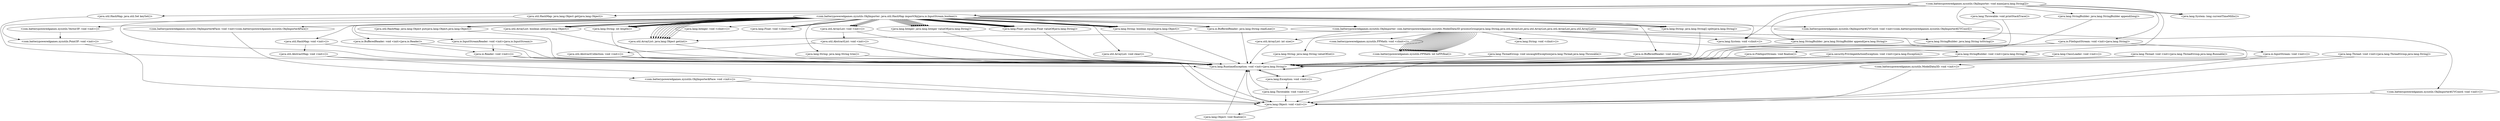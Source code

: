 digraph CallGraph {
"<com.batterypoweredgames.xyzutils.ObjImporter: void main(java.lang.String[])>" -> "<java.lang.System: void <clinit>()>";
"<com.batterypoweredgames.xyzutils.ObjImporter: void main(java.lang.String[])>" -> "<java.lang.StringBuilder: void <init>(java.lang.String)>";
"<com.batterypoweredgames.xyzutils.ObjImporter: void main(java.lang.String[])>" -> "<java.lang.System: long currentTimeMillis()>";
"<com.batterypoweredgames.xyzutils.ObjImporter: void main(java.lang.String[])>" -> "<com.batterypoweredgames.xyzutils.ObjImporter: java.util.HashMap importObj(java.io.InputStream,boolean)>";
"<com.batterypoweredgames.xyzutils.ObjImporter: void main(java.lang.String[])>" -> "<java.io.FileInputStream: void <init>(java.lang.String)>";
"<com.batterypoweredgames.xyzutils.ObjImporter: void main(java.lang.String[])>" -> "<java.lang.System: long currentTimeMillis()>";
"<java.lang.ThreadGroup: void uncaughtException(java.lang.Thread,java.lang.Throwable)>" -> "<java.lang.RuntimeException: void <init>(java.lang.String)>";
"<java.lang.ClassLoader: void <init>()>" -> "<java.lang.Object: void <init>()>";
"<java.lang.ClassLoader: void <init>()>" -> "<java.lang.RuntimeException: void <init>(java.lang.String)>";
"<java.security.PrivilegedActionException: void <init>(java.lang.Exception)>" -> "<java.lang.Exception: void <init>()>";
"<java.security.PrivilegedActionException: void <init>(java.lang.Exception)>" -> "<java.lang.RuntimeException: void <init>(java.lang.String)>";
"<java.lang.Thread: void <init>(java.lang.ThreadGroup,java.lang.Runnable)>" -> "<java.lang.Object: void <init>()>";
"<java.lang.Thread: void <init>(java.lang.ThreadGroup,java.lang.Runnable)>" -> "<java.lang.RuntimeException: void <init>(java.lang.String)>";
"<java.lang.Thread: void <init>(java.lang.ThreadGroup,java.lang.String)>" -> "<java.lang.Object: void <init>()>";
"<java.lang.Thread: void <init>(java.lang.ThreadGroup,java.lang.String)>" -> "<java.lang.RuntimeException: void <init>(java.lang.String)>";
"<java.lang.StringBuilder: void <init>(java.lang.String)>" -> "<java.lang.Object: void <init>()>";
"<java.lang.StringBuilder: void <init>(java.lang.String)>" -> "<java.lang.RuntimeException: void <init>(java.lang.String)>";
"<com.batterypoweredgames.xyzutils.ObjImporter: java.util.HashMap importObj(java.io.InputStream,boolean)>" -> "<java.lang.System: void <clinit>()>";
"<com.batterypoweredgames.xyzutils.ObjImporter: java.util.HashMap importObj(java.io.InputStream,boolean)>" -> "<java.lang.Integer: java.lang.Integer valueOf(java.lang.String)>";
"<com.batterypoweredgames.xyzutils.ObjImporter: java.util.HashMap importObj(java.io.InputStream,boolean)>" -> "<java.lang.Integer: java.lang.Integer valueOf(java.lang.String)>";
"<com.batterypoweredgames.xyzutils.ObjImporter: java.util.HashMap importObj(java.io.InputStream,boolean)>" -> "<java.lang.Integer: java.lang.Integer valueOf(java.lang.String)>";
"<com.batterypoweredgames.xyzutils.ObjImporter: java.util.HashMap importObj(java.io.InputStream,boolean)>" -> "<java.lang.Integer: java.lang.Integer valueOf(java.lang.String)>";
"<com.batterypoweredgames.xyzutils.ObjImporter: java.util.HashMap importObj(java.io.InputStream,boolean)>" -> "<java.lang.Integer: java.lang.Integer valueOf(java.lang.String)>";
"<com.batterypoweredgames.xyzutils.ObjImporter: java.util.HashMap importObj(java.io.InputStream,boolean)>" -> "<java.lang.Integer: java.lang.Integer valueOf(java.lang.String)>";
"<com.batterypoweredgames.xyzutils.ObjImporter: java.util.HashMap importObj(java.io.InputStream,boolean)>" -> "<java.lang.Integer: java.lang.Integer valueOf(java.lang.String)>";
"<com.batterypoweredgames.xyzutils.ObjImporter: java.util.HashMap importObj(java.io.InputStream,boolean)>" -> "<java.lang.Integer: java.lang.Integer valueOf(java.lang.String)>";
"<com.batterypoweredgames.xyzutils.ObjImporter: java.util.HashMap importObj(java.io.InputStream,boolean)>" -> "<java.lang.Integer: java.lang.Integer valueOf(java.lang.String)>";
"<com.batterypoweredgames.xyzutils.ObjImporter: java.util.HashMap importObj(java.io.InputStream,boolean)>" -> "<com.batterypoweredgames.xyzutils.ObjImporter$Face: void <init>(com.batterypoweredgames.xyzutils.ObjImporter$Face)>";
"<com.batterypoweredgames.xyzutils.ObjImporter: java.util.HashMap importObj(java.io.InputStream,boolean)>" -> "<com.batterypoweredgames.xyzutils.ObjImporter: com.batterypoweredgames.xyzutils.ModelData3D processGroup(java.lang.String,java.util.ArrayList,java.util.ArrayList,java.util.ArrayList,java.util.ArrayList)>";
"<com.batterypoweredgames.xyzutils.ObjImporter: java.util.HashMap importObj(java.io.InputStream,boolean)>" -> "<java.lang.Float: java.lang.Float valueOf(java.lang.String)>";
"<com.batterypoweredgames.xyzutils.ObjImporter: java.util.HashMap importObj(java.io.InputStream,boolean)>" -> "<java.lang.Float: java.lang.Float valueOf(java.lang.String)>";
"<com.batterypoweredgames.xyzutils.ObjImporter: java.util.HashMap importObj(java.io.InputStream,boolean)>" -> "<java.lang.Float: java.lang.Float valueOf(java.lang.String)>";
"<com.batterypoweredgames.xyzutils.ObjImporter: java.util.HashMap importObj(java.io.InputStream,boolean)>" -> "<com.batterypoweredgames.xyzutils.Vector3F: void <init>()>";
"<com.batterypoweredgames.xyzutils.ObjImporter: java.util.HashMap importObj(java.io.InputStream,boolean)>" -> "<java.lang.Float: java.lang.Float valueOf(java.lang.String)>";
"<com.batterypoweredgames.xyzutils.ObjImporter: java.util.HashMap importObj(java.io.InputStream,boolean)>" -> "<java.lang.Float: java.lang.Float valueOf(java.lang.String)>";
"<com.batterypoweredgames.xyzutils.ObjImporter: java.util.HashMap importObj(java.io.InputStream,boolean)>" -> "<com.batterypoweredgames.xyzutils.ObjImporter$UVCoord: void <init>(com.batterypoweredgames.xyzutils.ObjImporter$UVCoord)>";
"<com.batterypoweredgames.xyzutils.ObjImporter: java.util.HashMap importObj(java.io.InputStream,boolean)>" -> "<java.lang.Float: java.lang.Float valueOf(java.lang.String)>";
"<com.batterypoweredgames.xyzutils.ObjImporter: java.util.HashMap importObj(java.io.InputStream,boolean)>" -> "<java.lang.Float: java.lang.Float valueOf(java.lang.String)>";
"<com.batterypoweredgames.xyzutils.ObjImporter: java.util.HashMap importObj(java.io.InputStream,boolean)>" -> "<java.lang.Float: java.lang.Float valueOf(java.lang.String)>";
"<com.batterypoweredgames.xyzutils.ObjImporter: java.util.HashMap importObj(java.io.InputStream,boolean)>" -> "<com.batterypoweredgames.xyzutils.Point3F: void <init>()>";
"<com.batterypoweredgames.xyzutils.ObjImporter: java.util.HashMap importObj(java.io.InputStream,boolean)>" -> "<com.batterypoweredgames.xyzutils.ObjImporter: com.batterypoweredgames.xyzutils.ModelData3D processGroup(java.lang.String,java.util.ArrayList,java.util.ArrayList,java.util.ArrayList,java.util.ArrayList)>";
"<com.batterypoweredgames.xyzutils.ObjImporter: java.util.HashMap importObj(java.io.InputStream,boolean)>" -> "<java.io.BufferedReader: void <init>(java.io.Reader)>";
"<com.batterypoweredgames.xyzutils.ObjImporter: java.util.HashMap importObj(java.io.InputStream,boolean)>" -> "<java.io.InputStreamReader: void <init>(java.io.InputStream)>";
"<com.batterypoweredgames.xyzutils.ObjImporter: java.util.HashMap importObj(java.io.InputStream,boolean)>" -> "<java.util.HashMap: void <init>()>";
"<com.batterypoweredgames.xyzutils.ObjImporter: java.util.HashMap importObj(java.io.InputStream,boolean)>" -> "<java.util.ArrayList: void <init>()>";
"<com.batterypoweredgames.xyzutils.ObjImporter: java.util.HashMap importObj(java.io.InputStream,boolean)>" -> "<java.util.ArrayList: void <init>()>";
"<com.batterypoweredgames.xyzutils.ObjImporter: java.util.HashMap importObj(java.io.InputStream,boolean)>" -> "<java.util.ArrayList: void <init>()>";
"<com.batterypoweredgames.xyzutils.ObjImporter: java.util.HashMap importObj(java.io.InputStream,boolean)>" -> "<java.util.ArrayList: void <init>()>";
"<com.batterypoweredgames.xyzutils.ObjImporter: java.util.HashMap importObj(java.io.InputStream,boolean)>" -> "<java.lang.Integer: void <clinit>()>";
"<com.batterypoweredgames.xyzutils.ObjImporter: java.util.HashMap importObj(java.io.InputStream,boolean)>" -> "<java.lang.Float: void <clinit>()>";
"<com.batterypoweredgames.xyzutils.ObjImporter: java.util.HashMap importObj(java.io.InputStream,boolean)>" -> "<java.lang.Float: void <clinit>()>";
"<com.batterypoweredgames.xyzutils.ObjImporter: java.util.HashMap importObj(java.io.InputStream,boolean)>" -> "<java.lang.Float: void <clinit>()>";
"<java.io.FileInputStream: void <init>(java.lang.String)>" -> "<java.io.FileInputStream: void finalize()>";
"<java.io.FileInputStream: void <init>(java.lang.String)>" -> "<java.lang.RuntimeException: void <init>(java.lang.String)>";
"<java.io.FileInputStream: void <init>(java.lang.String)>" -> "<java.io.InputStream: void <init>()>";
"<java.lang.RuntimeException: void <init>(java.lang.String)>" -> "<java.lang.Exception: void <init>()>";
"<java.lang.RuntimeException: void <init>(java.lang.String)>" -> "<java.lang.RuntimeException: void <init>(java.lang.String)>";
"<java.lang.Object: void <init>()>" -> "<java.lang.Object: void finalize()>";
"<java.lang.Object: void <init>()>" -> "<java.lang.RuntimeException: void <init>(java.lang.String)>";
"<java.lang.Exception: void <init>()>" -> "<java.lang.Throwable: void <init>()>";
"<java.lang.Exception: void <init>()>" -> "<java.lang.RuntimeException: void <init>(java.lang.String)>";
"<java.lang.Integer: java.lang.Integer valueOf(java.lang.String)>" -> "<java.lang.RuntimeException: void <init>(java.lang.String)>";
"<com.batterypoweredgames.xyzutils.ObjImporter$Face: void <init>(com.batterypoweredgames.xyzutils.ObjImporter$Face)>" -> "<com.batterypoweredgames.xyzutils.ObjImporter$Face: void <init>()>";
"<com.batterypoweredgames.xyzutils.ObjImporter: com.batterypoweredgames.xyzutils.ModelData3D processGroup(java.lang.String,java.util.ArrayList,java.util.ArrayList,java.util.ArrayList,java.util.ArrayList)>" -> "<java.lang.System: void <clinit>()>";
"<com.batterypoweredgames.xyzutils.ObjImporter: com.batterypoweredgames.xyzutils.ModelData3D processGroup(java.lang.String,java.util.ArrayList,java.util.ArrayList,java.util.ArrayList,java.util.ArrayList)>" -> "<com.batterypoweredgames.xyzutils.FPMath: int toFP(float)>";
"<com.batterypoweredgames.xyzutils.ObjImporter: com.batterypoweredgames.xyzutils.ModelData3D processGroup(java.lang.String,java.util.ArrayList,java.util.ArrayList,java.util.ArrayList,java.util.ArrayList)>" -> "<com.batterypoweredgames.xyzutils.FPMath: int toFP(float)>";
"<com.batterypoweredgames.xyzutils.ObjImporter: com.batterypoweredgames.xyzutils.ModelData3D processGroup(java.lang.String,java.util.ArrayList,java.util.ArrayList,java.util.ArrayList,java.util.ArrayList)>" -> "<com.batterypoweredgames.xyzutils.FPMath: int toFP(float)>";
"<com.batterypoweredgames.xyzutils.ObjImporter: com.batterypoweredgames.xyzutils.ModelData3D processGroup(java.lang.String,java.util.ArrayList,java.util.ArrayList,java.util.ArrayList,java.util.ArrayList)>" -> "<com.batterypoweredgames.xyzutils.FPMath: int toFP(float)>";
"<com.batterypoweredgames.xyzutils.ObjImporter: com.batterypoweredgames.xyzutils.ModelData3D processGroup(java.lang.String,java.util.ArrayList,java.util.ArrayList,java.util.ArrayList,java.util.ArrayList)>" -> "<com.batterypoweredgames.xyzutils.FPMath: int toFP(float)>";
"<com.batterypoweredgames.xyzutils.ObjImporter: com.batterypoweredgames.xyzutils.ModelData3D processGroup(java.lang.String,java.util.ArrayList,java.util.ArrayList,java.util.ArrayList,java.util.ArrayList)>" -> "<com.batterypoweredgames.xyzutils.FPMath: int toFP(float)>";
"<com.batterypoweredgames.xyzutils.ObjImporter: com.batterypoweredgames.xyzutils.ModelData3D processGroup(java.lang.String,java.util.ArrayList,java.util.ArrayList,java.util.ArrayList,java.util.ArrayList)>" -> "<com.batterypoweredgames.xyzutils.FPMath: int toFP(float)>";
"<com.batterypoweredgames.xyzutils.ObjImporter: com.batterypoweredgames.xyzutils.ModelData3D processGroup(java.lang.String,java.util.ArrayList,java.util.ArrayList,java.util.ArrayList,java.util.ArrayList)>" -> "<com.batterypoweredgames.xyzutils.FPMath: int toFP(float)>";
"<com.batterypoweredgames.xyzutils.ObjImporter: com.batterypoweredgames.xyzutils.ModelData3D processGroup(java.lang.String,java.util.ArrayList,java.util.ArrayList,java.util.ArrayList,java.util.ArrayList)>" -> "<com.batterypoweredgames.xyzutils.FPMath: int toFP(float)>";
"<com.batterypoweredgames.xyzutils.ObjImporter: com.batterypoweredgames.xyzutils.ModelData3D processGroup(java.lang.String,java.util.ArrayList,java.util.ArrayList,java.util.ArrayList,java.util.ArrayList)>" -> "<com.batterypoweredgames.xyzutils.FPMath: int toFP(float)>";
"<com.batterypoweredgames.xyzutils.ObjImporter: com.batterypoweredgames.xyzutils.ModelData3D processGroup(java.lang.String,java.util.ArrayList,java.util.ArrayList,java.util.ArrayList,java.util.ArrayList)>" -> "<com.batterypoweredgames.xyzutils.FPMath: int toFP(float)>";
"<com.batterypoweredgames.xyzutils.ObjImporter: com.batterypoweredgames.xyzutils.ModelData3D processGroup(java.lang.String,java.util.ArrayList,java.util.ArrayList,java.util.ArrayList,java.util.ArrayList)>" -> "<com.batterypoweredgames.xyzutils.FPMath: int toFP(float)>";
"<com.batterypoweredgames.xyzutils.ObjImporter: com.batterypoweredgames.xyzutils.ModelData3D processGroup(java.lang.String,java.util.ArrayList,java.util.ArrayList,java.util.ArrayList,java.util.ArrayList)>" -> "<com.batterypoweredgames.xyzutils.FPMath: int toFP(float)>";
"<com.batterypoweredgames.xyzutils.ObjImporter: com.batterypoweredgames.xyzutils.ModelData3D processGroup(java.lang.String,java.util.ArrayList,java.util.ArrayList,java.util.ArrayList,java.util.ArrayList)>" -> "<com.batterypoweredgames.xyzutils.FPMath: int toFP(float)>";
"<com.batterypoweredgames.xyzutils.ObjImporter: com.batterypoweredgames.xyzutils.ModelData3D processGroup(java.lang.String,java.util.ArrayList,java.util.ArrayList,java.util.ArrayList,java.util.ArrayList)>" -> "<com.batterypoweredgames.xyzutils.FPMath: int toFP(float)>";
"<com.batterypoweredgames.xyzutils.ObjImporter: com.batterypoweredgames.xyzutils.ModelData3D processGroup(java.lang.String,java.util.ArrayList,java.util.ArrayList,java.util.ArrayList,java.util.ArrayList)>" -> "<com.batterypoweredgames.xyzutils.FPMath: int toFP(float)>";
"<com.batterypoweredgames.xyzutils.ObjImporter: com.batterypoweredgames.xyzutils.ModelData3D processGroup(java.lang.String,java.util.ArrayList,java.util.ArrayList,java.util.ArrayList,java.util.ArrayList)>" -> "<com.batterypoweredgames.xyzutils.FPMath: int toFP(float)>";
"<com.batterypoweredgames.xyzutils.ObjImporter: com.batterypoweredgames.xyzutils.ModelData3D processGroup(java.lang.String,java.util.ArrayList,java.util.ArrayList,java.util.ArrayList,java.util.ArrayList)>" -> "<com.batterypoweredgames.xyzutils.FPMath: int toFP(float)>";
"<com.batterypoweredgames.xyzutils.ObjImporter: com.batterypoweredgames.xyzutils.ModelData3D processGroup(java.lang.String,java.util.ArrayList,java.util.ArrayList,java.util.ArrayList,java.util.ArrayList)>" -> "<com.batterypoweredgames.xyzutils.FPMath: int toFP(float)>";
"<com.batterypoweredgames.xyzutils.ObjImporter: com.batterypoweredgames.xyzutils.ModelData3D processGroup(java.lang.String,java.util.ArrayList,java.util.ArrayList,java.util.ArrayList,java.util.ArrayList)>" -> "<com.batterypoweredgames.xyzutils.FPMath: int toFP(float)>";
"<com.batterypoweredgames.xyzutils.ObjImporter: com.batterypoweredgames.xyzutils.ModelData3D processGroup(java.lang.String,java.util.ArrayList,java.util.ArrayList,java.util.ArrayList,java.util.ArrayList)>" -> "<com.batterypoweredgames.xyzutils.FPMath: int toFP(float)>";
"<com.batterypoweredgames.xyzutils.ObjImporter: com.batterypoweredgames.xyzutils.ModelData3D processGroup(java.lang.String,java.util.ArrayList,java.util.ArrayList,java.util.ArrayList,java.util.ArrayList)>" -> "<com.batterypoweredgames.xyzutils.FPMath: int toFP(float)>";
"<com.batterypoweredgames.xyzutils.ObjImporter: com.batterypoweredgames.xyzutils.ModelData3D processGroup(java.lang.String,java.util.ArrayList,java.util.ArrayList,java.util.ArrayList,java.util.ArrayList)>" -> "<com.batterypoweredgames.xyzutils.FPMath: int toFP(float)>";
"<com.batterypoweredgames.xyzutils.ObjImporter: com.batterypoweredgames.xyzutils.ModelData3D processGroup(java.lang.String,java.util.ArrayList,java.util.ArrayList,java.util.ArrayList,java.util.ArrayList)>" -> "<com.batterypoweredgames.xyzutils.FPMath: int toFP(float)>";
"<com.batterypoweredgames.xyzutils.ObjImporter: com.batterypoweredgames.xyzutils.ModelData3D processGroup(java.lang.String,java.util.ArrayList,java.util.ArrayList,java.util.ArrayList,java.util.ArrayList)>" -> "<java.lang.StringBuilder: void <init>(java.lang.String)>";
"<com.batterypoweredgames.xyzutils.ObjImporter: com.batterypoweredgames.xyzutils.ModelData3D processGroup(java.lang.String,java.util.ArrayList,java.util.ArrayList,java.util.ArrayList,java.util.ArrayList)>" -> "<java.lang.String: java.lang.String valueOf(int)>";
"<com.batterypoweredgames.xyzutils.ObjImporter: com.batterypoweredgames.xyzutils.ModelData3D processGroup(java.lang.String,java.util.ArrayList,java.util.ArrayList,java.util.ArrayList,java.util.ArrayList)>" -> "<com.batterypoweredgames.xyzutils.ModelData3D: void <init>()>";
"<com.batterypoweredgames.xyzutils.ObjImporter: com.batterypoweredgames.xyzutils.ModelData3D processGroup(java.lang.String,java.util.ArrayList,java.util.ArrayList,java.util.ArrayList,java.util.ArrayList)>" -> "<com.batterypoweredgames.xyzutils.FPMath: void <clinit>()>";
"<com.batterypoweredgames.xyzutils.ObjImporter: com.batterypoweredgames.xyzutils.ModelData3D processGroup(java.lang.String,java.util.ArrayList,java.util.ArrayList,java.util.ArrayList,java.util.ArrayList)>" -> "<java.lang.String: void <clinit>()>";
"<java.lang.Float: java.lang.Float valueOf(java.lang.String)>" -> "<java.lang.RuntimeException: void <init>(java.lang.String)>";
"<com.batterypoweredgames.xyzutils.Vector3F: void <init>()>" -> "<com.batterypoweredgames.xyzutils.Point3F: void <init>()>";
"<com.batterypoweredgames.xyzutils.ObjImporter$UVCoord: void <init>(com.batterypoweredgames.xyzutils.ObjImporter$UVCoord)>" -> "<com.batterypoweredgames.xyzutils.ObjImporter$UVCoord: void <init>()>";
"<com.batterypoweredgames.xyzutils.Point3F: void <init>()>" -> "<java.lang.Object: void <init>()>";
"<java.io.BufferedReader: void <init>(java.io.Reader)>" -> "<java.io.Reader: void <init>()>";
"<java.io.BufferedReader: void <init>(java.io.Reader)>" -> "<java.lang.RuntimeException: void <init>(java.lang.String)>";
"<java.io.InputStreamReader: void <init>(java.io.InputStream)>" -> "<java.io.Reader: void <init>()>";
"<java.io.InputStreamReader: void <init>(java.io.InputStream)>" -> "<java.lang.RuntimeException: void <init>(java.lang.String)>";
"<java.util.HashMap: void <init>()>" -> "<java.util.AbstractMap: void <init>()>";
"<java.util.HashMap: void <init>()>" -> "<java.lang.RuntimeException: void <init>(java.lang.String)>";
"<java.util.ArrayList: void <init>()>" -> "<java.util.AbstractList: void <init>()>";
"<java.util.ArrayList: void <init>()>" -> "<java.lang.RuntimeException: void <init>(java.lang.String)>";
"<java.io.FileInputStream: void finalize()>" -> "<java.lang.RuntimeException: void <init>(java.lang.String)>";
"<java.io.InputStream: void <init>()>" -> "<java.lang.Object: void <init>()>";
"<java.io.InputStream: void <init>()>" -> "<java.lang.RuntimeException: void <init>(java.lang.String)>";
"<java.lang.Object: void finalize()>" -> "<java.lang.RuntimeException: void <init>(java.lang.String)>";
"<java.lang.Throwable: void <init>()>" -> "<java.lang.Object: void <init>()>";
"<java.lang.Throwable: void <init>()>" -> "<java.lang.RuntimeException: void <init>(java.lang.String)>";
"<com.batterypoweredgames.xyzutils.ObjImporter$Face: void <init>()>" -> "<java.lang.Object: void <init>()>";
"<java.lang.String: java.lang.String valueOf(int)>" -> "<java.lang.RuntimeException: void <init>(java.lang.String)>";
"<com.batterypoweredgames.xyzutils.ModelData3D: void <init>()>" -> "<java.lang.Object: void <init>()>";
"<com.batterypoweredgames.xyzutils.FPMath: void <clinit>()>" -> "<com.batterypoweredgames.xyzutils.FPMath: int toFP(float)>";
"<com.batterypoweredgames.xyzutils.ObjImporter$UVCoord: void <init>()>" -> "<java.lang.Object: void <init>()>";
"<java.io.Reader: void <init>()>" -> "<java.lang.Object: void <init>()>";
"<java.io.Reader: void <init>()>" -> "<java.lang.RuntimeException: void <init>(java.lang.String)>";
"<java.util.AbstractMap: void <init>()>" -> "<java.lang.Object: void <init>()>";
"<java.util.AbstractMap: void <init>()>" -> "<java.lang.RuntimeException: void <init>(java.lang.String)>";
"<java.util.AbstractList: void <init>()>" -> "<java.util.AbstractCollection: void <init>()>";
"<java.util.AbstractList: void <init>()>" -> "<java.lang.RuntimeException: void <init>(java.lang.String)>";
"<java.util.AbstractCollection: void <init>()>" -> "<java.lang.Object: void <init>()>";
"<java.util.AbstractCollection: void <init>()>" -> "<java.lang.RuntimeException: void <init>(java.lang.String)>";
"<com.batterypoweredgames.xyzutils.ObjImporter: com.batterypoweredgames.xyzutils.ModelData3D processGroup(java.lang.String,java.util.ArrayList,java.util.ArrayList,java.util.ArrayList,java.util.ArrayList)>" -> "<java.lang.StringBuilder: java.lang.StringBuilder append(java.lang.String)>";
"<com.batterypoweredgames.xyzutils.ObjImporter: com.batterypoweredgames.xyzutils.ModelData3D processGroup(java.lang.String,java.util.ArrayList,java.util.ArrayList,java.util.ArrayList,java.util.ArrayList)>" -> "<java.lang.StringBuilder: java.lang.String toString()>";
"<java.lang.StringBuilder: java.lang.StringBuilder append(java.lang.String)>" -> "<java.lang.RuntimeException: void <init>(java.lang.String)>";
"<java.lang.StringBuilder: java.lang.String toString()>" -> "<java.lang.RuntimeException: void <init>(java.lang.String)>";
"<com.batterypoweredgames.xyzutils.ObjImporter: java.util.HashMap importObj(java.io.InputStream,boolean)>" -> "<java.lang.String: java.lang.String[] split(java.lang.String)>";
"<com.batterypoweredgames.xyzutils.ObjImporter: java.util.HashMap importObj(java.io.InputStream,boolean)>" -> "<java.lang.String: boolean equals(java.lang.Object)>";
"<com.batterypoweredgames.xyzutils.ObjImporter: java.util.HashMap importObj(java.io.InputStream,boolean)>" -> "<java.lang.String: boolean equals(java.lang.Object)>";
"<com.batterypoweredgames.xyzutils.ObjImporter: java.util.HashMap importObj(java.io.InputStream,boolean)>" -> "<java.lang.String: boolean equals(java.lang.Object)>";
"<com.batterypoweredgames.xyzutils.ObjImporter: java.util.HashMap importObj(java.io.InputStream,boolean)>" -> "<java.lang.String: boolean equals(java.lang.Object)>";
"<com.batterypoweredgames.xyzutils.ObjImporter: java.util.HashMap importObj(java.io.InputStream,boolean)>" -> "<java.lang.String: boolean equals(java.lang.Object)>";
"<com.batterypoweredgames.xyzutils.ObjImporter: java.util.HashMap importObj(java.io.InputStream,boolean)>" -> "<java.lang.String: boolean equals(java.lang.Object)>";
"<com.batterypoweredgames.xyzutils.ObjImporter: java.util.HashMap importObj(java.io.InputStream,boolean)>" -> "<java.lang.String: java.lang.String[] split(java.lang.String)>";
"<com.batterypoweredgames.xyzutils.ObjImporter: java.util.HashMap importObj(java.io.InputStream,boolean)>" -> "<java.lang.String: int length()>";
"<com.batterypoweredgames.xyzutils.ObjImporter: java.util.HashMap importObj(java.io.InputStream,boolean)>" -> "<java.lang.String: int length()>";
"<com.batterypoweredgames.xyzutils.ObjImporter: java.util.HashMap importObj(java.io.InputStream,boolean)>" -> "<java.lang.String: java.lang.String[] split(java.lang.String)>";
"<com.batterypoweredgames.xyzutils.ObjImporter: java.util.HashMap importObj(java.io.InputStream,boolean)>" -> "<java.lang.String: int length()>";
"<com.batterypoweredgames.xyzutils.ObjImporter: java.util.HashMap importObj(java.io.InputStream,boolean)>" -> "<java.lang.String: int length()>";
"<com.batterypoweredgames.xyzutils.ObjImporter: java.util.HashMap importObj(java.io.InputStream,boolean)>" -> "<java.lang.String: java.lang.String[] split(java.lang.String)>";
"<com.batterypoweredgames.xyzutils.ObjImporter: java.util.HashMap importObj(java.io.InputStream,boolean)>" -> "<java.lang.String: int length()>";
"<com.batterypoweredgames.xyzutils.ObjImporter: java.util.HashMap importObj(java.io.InputStream,boolean)>" -> "<java.lang.String: int length()>";
"<java.lang.String: java.lang.String[] split(java.lang.String)>" -> "<java.lang.RuntimeException: void <init>(java.lang.String)>";
"<java.lang.String: boolean equals(java.lang.Object)>" -> "<java.lang.RuntimeException: void <init>(java.lang.String)>";
"<java.lang.String: int length()>" -> "<java.lang.RuntimeException: void <init>(java.lang.String)>";
"<com.batterypoweredgames.xyzutils.ObjImporter: java.util.HashMap importObj(java.io.InputStream,boolean)>" -> "<java.lang.String: java.lang.String trim()>";
"<java.lang.String: java.lang.String trim()>" -> "<java.lang.RuntimeException: void <init>(java.lang.String)>";
"<com.batterypoweredgames.xyzutils.ObjImporter: java.util.HashMap importObj(java.io.InputStream,boolean)>" -> "<java.io.BufferedReader: java.lang.String readLine()>";
"<com.batterypoweredgames.xyzutils.ObjImporter: java.util.HashMap importObj(java.io.InputStream,boolean)>" -> "<java.io.BufferedReader: void close()>";
"<com.batterypoweredgames.xyzutils.ObjImporter: java.util.HashMap importObj(java.io.InputStream,boolean)>" -> "<java.io.BufferedReader: java.lang.String readLine()>";
"<java.io.BufferedReader: java.lang.String readLine()>" -> "<java.lang.RuntimeException: void <init>(java.lang.String)>";
"<java.io.BufferedReader: void close()>" -> "<java.lang.RuntimeException: void <init>(java.lang.String)>";
"<com.batterypoweredgames.xyzutils.ObjImporter: java.util.HashMap importObj(java.io.InputStream,boolean)>" -> "<java.util.HashMap: java.lang.Object put(java.lang.Object,java.lang.Object)>";
"<com.batterypoweredgames.xyzutils.ObjImporter: java.util.HashMap importObj(java.io.InputStream,boolean)>" -> "<java.util.HashMap: java.lang.Object put(java.lang.Object,java.lang.Object)>";
"<java.util.HashMap: java.lang.Object put(java.lang.Object,java.lang.Object)>" -> "<java.lang.RuntimeException: void <init>(java.lang.String)>";
"<com.batterypoweredgames.xyzutils.ObjImporter: java.util.HashMap importObj(java.io.InputStream,boolean)>" -> "<java.util.ArrayList: void clear()>";
"<com.batterypoweredgames.xyzutils.ObjImporter: java.util.HashMap importObj(java.io.InputStream,boolean)>" -> "<java.util.ArrayList: boolean add(java.lang.Object)>";
"<java.util.ArrayList: void clear()>" -> "<java.lang.RuntimeException: void <init>(java.lang.String)>";
"<java.util.ArrayList: boolean add(java.lang.Object)>" -> "<java.lang.RuntimeException: void <init>(java.lang.String)>";
"<com.batterypoweredgames.xyzutils.ObjImporter: com.batterypoweredgames.xyzutils.ModelData3D processGroup(java.lang.String,java.util.ArrayList,java.util.ArrayList,java.util.ArrayList,java.util.ArrayList)>" -> "<java.util.ArrayList: int size()>";
"<com.batterypoweredgames.xyzutils.ObjImporter: com.batterypoweredgames.xyzutils.ModelData3D processGroup(java.lang.String,java.util.ArrayList,java.util.ArrayList,java.util.ArrayList,java.util.ArrayList)>" -> "<java.util.ArrayList: java.lang.Object get(int)>";
"<java.util.ArrayList: int size()>" -> "<java.lang.RuntimeException: void <init>(java.lang.String)>";
"<java.util.ArrayList: java.lang.Object get(int)>" -> "<java.lang.RuntimeException: void <init>(java.lang.String)>";
"<com.batterypoweredgames.xyzutils.ObjImporter: java.util.HashMap importObj(java.io.InputStream,boolean)>" -> "<java.util.ArrayList: boolean add(java.lang.Object)>";
"<com.batterypoweredgames.xyzutils.ObjImporter: java.util.HashMap importObj(java.io.InputStream,boolean)>" -> "<java.util.ArrayList: java.lang.Object get(int)>";
"<com.batterypoweredgames.xyzutils.ObjImporter: java.util.HashMap importObj(java.io.InputStream,boolean)>" -> "<java.util.ArrayList: java.lang.Object get(int)>";
"<com.batterypoweredgames.xyzutils.ObjImporter: java.util.HashMap importObj(java.io.InputStream,boolean)>" -> "<java.util.ArrayList: java.lang.Object get(int)>";
"<com.batterypoweredgames.xyzutils.ObjImporter: java.util.HashMap importObj(java.io.InputStream,boolean)>" -> "<java.util.ArrayList: boolean add(java.lang.Object)>";
"<com.batterypoweredgames.xyzutils.ObjImporter: java.util.HashMap importObj(java.io.InputStream,boolean)>" -> "<java.util.ArrayList: java.lang.Object get(int)>";
"<com.batterypoweredgames.xyzutils.ObjImporter: java.util.HashMap importObj(java.io.InputStream,boolean)>" -> "<java.util.ArrayList: java.lang.Object get(int)>";
"<com.batterypoweredgames.xyzutils.ObjImporter: java.util.HashMap importObj(java.io.InputStream,boolean)>" -> "<java.util.ArrayList: java.lang.Object get(int)>";
"<com.batterypoweredgames.xyzutils.ObjImporter: java.util.HashMap importObj(java.io.InputStream,boolean)>" -> "<java.util.ArrayList: boolean add(java.lang.Object)>";
"<com.batterypoweredgames.xyzutils.ObjImporter: java.util.HashMap importObj(java.io.InputStream,boolean)>" -> "<java.util.ArrayList: java.lang.Object get(int)>";
"<com.batterypoweredgames.xyzutils.ObjImporter: java.util.HashMap importObj(java.io.InputStream,boolean)>" -> "<java.util.ArrayList: java.lang.Object get(int)>";
"<com.batterypoweredgames.xyzutils.ObjImporter: java.util.HashMap importObj(java.io.InputStream,boolean)>" -> "<java.util.ArrayList: java.lang.Object get(int)>";
"<com.batterypoweredgames.xyzutils.ObjImporter: void main(java.lang.String[])>" -> "<java.util.HashMap: java.util.Set keySet()>";
"<com.batterypoweredgames.xyzutils.ObjImporter: void main(java.lang.String[])>" -> "<java.util.HashMap: java.lang.Object get(java.lang.Object)>";
"<java.util.HashMap: java.util.Set keySet()>" -> "<java.lang.RuntimeException: void <init>(java.lang.String)>";
"<java.util.HashMap: java.lang.Object get(java.lang.Object)>" -> "<java.lang.RuntimeException: void <init>(java.lang.String)>";
"<com.batterypoweredgames.xyzutils.ObjImporter: void main(java.lang.String[])>" -> "<java.lang.Throwable: void printStackTrace()>";
"<java.lang.Throwable: void printStackTrace()>" -> "<java.lang.RuntimeException: void <init>(java.lang.String)>";
"<com.batterypoweredgames.xyzutils.ObjImporter: void main(java.lang.String[])>" -> "<java.lang.StringBuilder: java.lang.StringBuilder append(long)>";
"<com.batterypoweredgames.xyzutils.ObjImporter: void main(java.lang.String[])>" -> "<java.lang.StringBuilder: java.lang.StringBuilder append(java.lang.String)>";
"<com.batterypoweredgames.xyzutils.ObjImporter: void main(java.lang.String[])>" -> "<java.lang.StringBuilder: java.lang.String toString()>";
"<java.lang.StringBuilder: java.lang.StringBuilder append(long)>" -> "<java.lang.RuntimeException: void <init>(java.lang.String)>";
}
